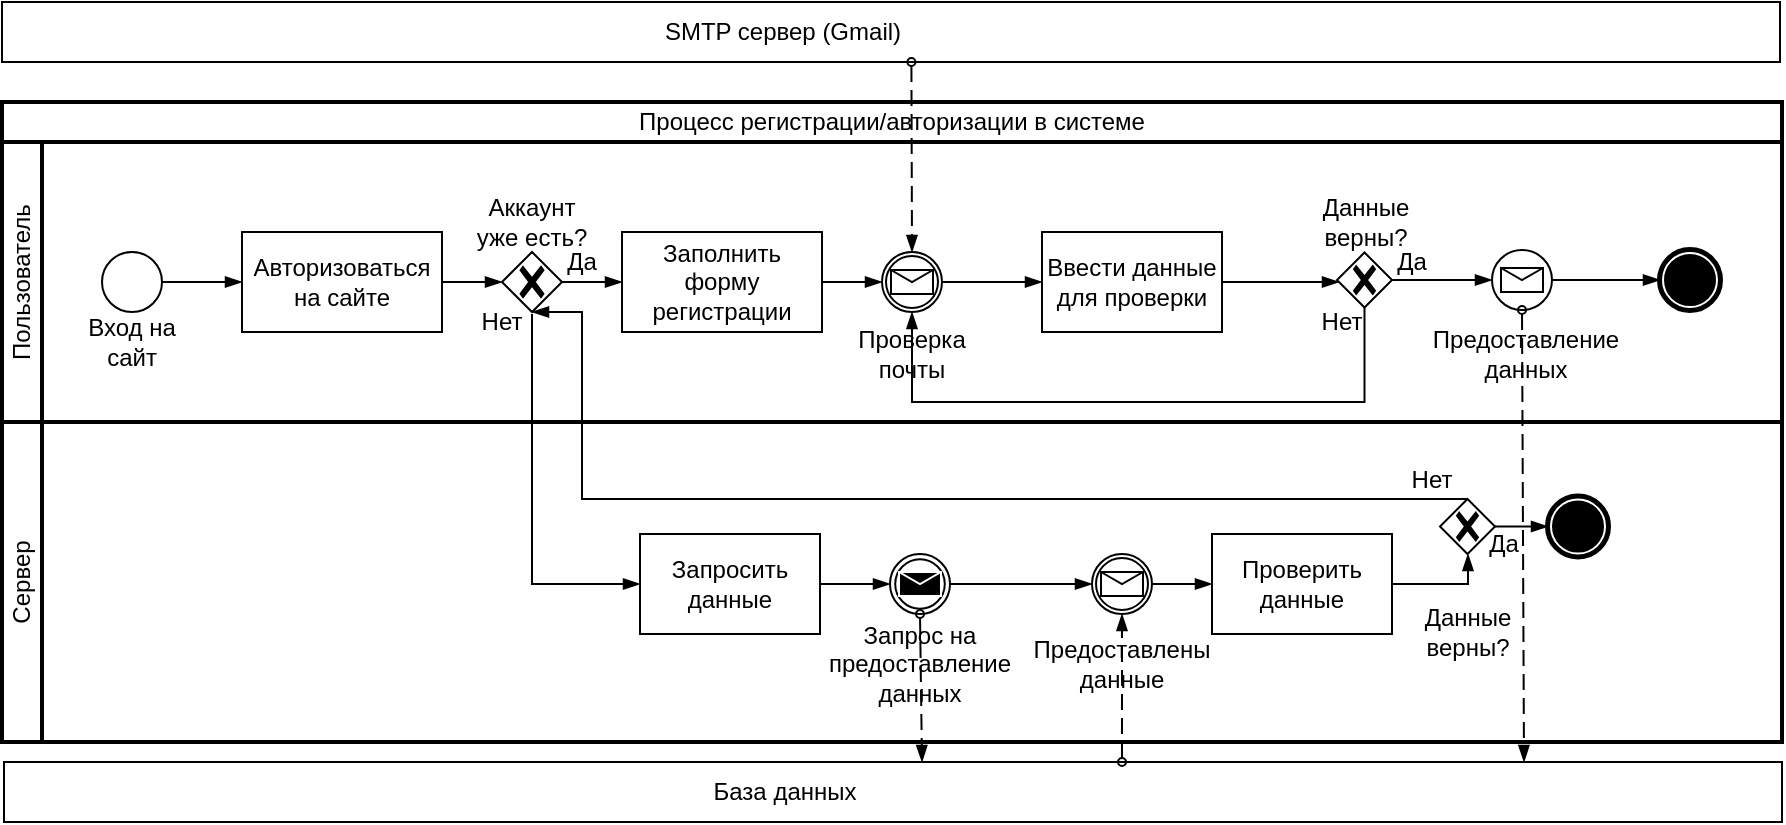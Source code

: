 <mxfile version="26.1.1">
  <diagram name="Страница — 1" id="M4P3ON-bltGHgMy2eJLH">
    <mxGraphModel dx="1042" dy="565" grid="1" gridSize="10" guides="1" tooltips="1" connect="1" arrows="1" fold="1" page="1" pageScale="1" pageWidth="827" pageHeight="1169" math="0" shadow="0">
      <root>
        <mxCell id="0" />
        <mxCell id="1" parent="0" />
        <mxCell id="zFXYVZWAjd_w_KvNOqfs-1" value="Процесс регистрации/авторизации в системе" style="swimlane;html=1;startSize=20;fontStyle=0;collapsible=0;horizontal=1;swimlaneLine=1;strokeWidth=2;swimlaneFillColor=#ffffff;whiteSpace=wrap;" vertex="1" parent="1">
          <mxGeometry x="30" y="130" width="890" height="200" as="geometry" />
        </mxCell>
        <mxCell id="zFXYVZWAjd_w_KvNOqfs-3" value="Пользователь" style="swimlane;html=1;startSize=20;fontStyle=0;collapsible=0;horizontal=0;swimlaneLine=1;swimlaneFillColor=#ffffff;strokeWidth=2;whiteSpace=wrap;" vertex="1" parent="zFXYVZWAjd_w_KvNOqfs-1">
          <mxGeometry y="20" width="890" height="140" as="geometry" />
        </mxCell>
        <mxCell id="zFXYVZWAjd_w_KvNOqfs-5" value="" style="points=[[0.145,0.145,0],[0.5,0,0],[0.855,0.145,0],[1,0.5,0],[0.855,0.855,0],[0.5,1,0],[0.145,0.855,0],[0,0.5,0]];shape=mxgraph.bpmn.event;html=1;verticalLabelPosition=bottom;labelBackgroundColor=#ffffff;verticalAlign=top;align=center;perimeter=ellipsePerimeter;outlineConnect=0;aspect=fixed;outline=standard;symbol=general;" vertex="1" parent="zFXYVZWAjd_w_KvNOqfs-3">
          <mxGeometry x="50" y="55" width="30" height="30" as="geometry" />
        </mxCell>
        <mxCell id="zFXYVZWAjd_w_KvNOqfs-6" value="Вход на сайт" style="text;html=1;align=center;verticalAlign=middle;whiteSpace=wrap;rounded=0;" vertex="1" parent="zFXYVZWAjd_w_KvNOqfs-3">
          <mxGeometry x="35" y="85" width="60" height="30" as="geometry" />
        </mxCell>
        <mxCell id="zFXYVZWAjd_w_KvNOqfs-7" value="Авторизоваться на сайте" style="points=[[0.25,0,0],[0.5,0,0],[0.75,0,0],[1,0.25,0],[1,0.5,0],[1,0.75,0],[0.75,1,0],[0.5,1,0],[0.25,1,0],[0,0.75,0],[0,0.5,0],[0,0.25,0]];shape=mxgraph.bpmn.task2;whiteSpace=wrap;rectStyle=rounded;size=10;html=1;container=1;expand=0;collapsible=0;taskMarker=abstract;" vertex="1" parent="zFXYVZWAjd_w_KvNOqfs-3">
          <mxGeometry x="120" y="45" width="100" height="50" as="geometry" />
        </mxCell>
        <mxCell id="zFXYVZWAjd_w_KvNOqfs-8" value="" style="points=[[0.25,0.25,0],[0.5,0,0],[0.75,0.25,0],[1,0.5,0],[0.75,0.75,0],[0.5,1,0],[0.25,0.75,0],[0,0.5,0]];shape=mxgraph.bpmn.gateway2;html=1;verticalLabelPosition=bottom;labelBackgroundColor=#ffffff;verticalAlign=top;align=center;perimeter=rhombusPerimeter;outlineConnect=0;outline=none;symbol=none;gwType=exclusive;" vertex="1" parent="zFXYVZWAjd_w_KvNOqfs-3">
          <mxGeometry x="250" y="55" width="30" height="30" as="geometry" />
        </mxCell>
        <mxCell id="zFXYVZWAjd_w_KvNOqfs-17" value="Заполнить форму регистрации" style="points=[[0.25,0,0],[0.5,0,0],[0.75,0,0],[1,0.25,0],[1,0.5,0],[1,0.75,0],[0.75,1,0],[0.5,1,0],[0.25,1,0],[0,0.75,0],[0,0.5,0],[0,0.25,0]];shape=mxgraph.bpmn.task2;whiteSpace=wrap;rectStyle=rounded;size=10;html=1;container=1;expand=0;collapsible=0;taskMarker=abstract;" vertex="1" parent="zFXYVZWAjd_w_KvNOqfs-3">
          <mxGeometry x="310" y="45" width="100" height="50" as="geometry" />
        </mxCell>
        <mxCell id="zFXYVZWAjd_w_KvNOqfs-20" value="" style="points=[[0.145,0.145,0],[0.5,0,0],[0.855,0.145,0],[1,0.5,0],[0.855,0.855,0],[0.5,1,0],[0.145,0.855,0],[0,0.5,0]];shape=mxgraph.bpmn.event;html=1;verticalLabelPosition=bottom;labelBackgroundColor=#ffffff;verticalAlign=top;align=center;perimeter=ellipsePerimeter;outlineConnect=0;aspect=fixed;outline=standard;symbol=message;" vertex="1" parent="zFXYVZWAjd_w_KvNOqfs-3">
          <mxGeometry x="745" y="54" width="30" height="30" as="geometry" />
        </mxCell>
        <mxCell id="zFXYVZWAjd_w_KvNOqfs-21" value="Предоставление данных" style="text;html=1;align=center;verticalAlign=middle;whiteSpace=wrap;rounded=0;" vertex="1" parent="zFXYVZWAjd_w_KvNOqfs-3">
          <mxGeometry x="732" y="91" width="60" height="30" as="geometry" />
        </mxCell>
        <mxCell id="zFXYVZWAjd_w_KvNOqfs-23" value="Аккаунт уже есть?" style="text;html=1;align=center;verticalAlign=middle;whiteSpace=wrap;rounded=0;" vertex="1" parent="zFXYVZWAjd_w_KvNOqfs-3">
          <mxGeometry x="235" y="25" width="60" height="30" as="geometry" />
        </mxCell>
        <mxCell id="zFXYVZWAjd_w_KvNOqfs-24" value="" style="points=[[0.145,0.145,0],[0.5,0,0],[0.855,0.145,0],[1,0.5,0],[0.855,0.855,0],[0.5,1,0],[0.145,0.855,0],[0,0.5,0]];shape=mxgraph.bpmn.event;html=1;verticalLabelPosition=bottom;labelBackgroundColor=#ffffff;verticalAlign=top;align=center;perimeter=ellipsePerimeter;outlineConnect=0;aspect=fixed;outline=end;symbol=terminate;" vertex="1" parent="zFXYVZWAjd_w_KvNOqfs-3">
          <mxGeometry x="829" y="54" width="30" height="30" as="geometry" />
        </mxCell>
        <mxCell id="zFXYVZWAjd_w_KvNOqfs-26" value="" style="edgeStyle=elbowEdgeStyle;fontSize=12;html=1;endArrow=blockThin;endFill=1;rounded=0;exitX=1;exitY=0.5;exitDx=0;exitDy=0;exitPerimeter=0;entryX=0;entryY=0.5;entryDx=0;entryDy=0;entryPerimeter=0;" edge="1" parent="zFXYVZWAjd_w_KvNOqfs-3" source="zFXYVZWAjd_w_KvNOqfs-5" target="zFXYVZWAjd_w_KvNOqfs-7">
          <mxGeometry width="160" relative="1" as="geometry">
            <mxPoint x="330" y="150" as="sourcePoint" />
            <mxPoint x="490" y="150" as="targetPoint" />
          </mxGeometry>
        </mxCell>
        <mxCell id="zFXYVZWAjd_w_KvNOqfs-30" value="" style="edgeStyle=elbowEdgeStyle;fontSize=12;html=1;endArrow=blockThin;endFill=1;rounded=0;exitX=1;exitY=0.5;exitDx=0;exitDy=0;exitPerimeter=0;" edge="1" parent="zFXYVZWAjd_w_KvNOqfs-3" source="zFXYVZWAjd_w_KvNOqfs-17">
          <mxGeometry width="160" relative="1" as="geometry">
            <mxPoint x="430" y="190" as="sourcePoint" />
            <mxPoint x="440" y="70" as="targetPoint" />
          </mxGeometry>
        </mxCell>
        <mxCell id="zFXYVZWAjd_w_KvNOqfs-48" value="" style="points=[[0.145,0.145,0],[0.5,0,0],[0.855,0.145,0],[1,0.5,0],[0.855,0.855,0],[0.5,1,0],[0.145,0.855,0],[0,0.5,0]];shape=mxgraph.bpmn.event;html=1;verticalLabelPosition=bottom;labelBackgroundColor=#ffffff;verticalAlign=top;align=center;perimeter=ellipsePerimeter;outlineConnect=0;aspect=fixed;outline=catching;symbol=message;" vertex="1" parent="zFXYVZWAjd_w_KvNOqfs-3">
          <mxGeometry x="440" y="55" width="30" height="30" as="geometry" />
        </mxCell>
        <mxCell id="zFXYVZWAjd_w_KvNOqfs-51" value="Проверка почты" style="text;html=1;align=center;verticalAlign=middle;whiteSpace=wrap;rounded=0;" vertex="1" parent="zFXYVZWAjd_w_KvNOqfs-3">
          <mxGeometry x="425" y="91" width="60" height="30" as="geometry" />
        </mxCell>
        <mxCell id="zFXYVZWAjd_w_KvNOqfs-52" value="Ввести данные для проверки" style="points=[[0.25,0,0],[0.5,0,0],[0.75,0,0],[1,0.25,0],[1,0.5,0],[1,0.75,0],[0.75,1,0],[0.5,1,0],[0.25,1,0],[0,0.75,0],[0,0.5,0],[0,0.25,0]];shape=mxgraph.bpmn.task2;whiteSpace=wrap;rectStyle=rounded;size=10;html=1;container=1;expand=0;collapsible=0;taskMarker=abstract;" vertex="1" parent="zFXYVZWAjd_w_KvNOqfs-3">
          <mxGeometry x="520" y="45" width="90" height="50" as="geometry" />
        </mxCell>
        <mxCell id="zFXYVZWAjd_w_KvNOqfs-55" value="" style="edgeStyle=elbowEdgeStyle;fontSize=12;html=1;endArrow=blockThin;endFill=1;rounded=0;exitX=1;exitY=0.5;exitDx=0;exitDy=0;exitPerimeter=0;entryX=0;entryY=0.5;entryDx=0;entryDy=0;entryPerimeter=0;" edge="1" parent="zFXYVZWAjd_w_KvNOqfs-3" source="zFXYVZWAjd_w_KvNOqfs-48" target="zFXYVZWAjd_w_KvNOqfs-52">
          <mxGeometry width="160" relative="1" as="geometry">
            <mxPoint x="390" y="120" as="sourcePoint" />
            <mxPoint x="550" y="120" as="targetPoint" />
          </mxGeometry>
        </mxCell>
        <mxCell id="zFXYVZWAjd_w_KvNOqfs-58" value="Данные верны?" style="text;html=1;align=center;verticalAlign=middle;whiteSpace=wrap;rounded=0;" vertex="1" parent="zFXYVZWAjd_w_KvNOqfs-3">
          <mxGeometry x="652" y="25" width="60" height="30" as="geometry" />
        </mxCell>
        <mxCell id="zFXYVZWAjd_w_KvNOqfs-31" value="" style="edgeStyle=elbowEdgeStyle;fontSize=12;html=1;endArrow=blockThin;endFill=1;rounded=0;exitX=1;exitY=0.5;exitDx=0;exitDy=0;exitPerimeter=0;entryX=0;entryY=0.5;entryDx=0;entryDy=0;entryPerimeter=0;" edge="1" parent="zFXYVZWAjd_w_KvNOqfs-3" source="zFXYVZWAjd_w_KvNOqfs-20" target="zFXYVZWAjd_w_KvNOqfs-24">
          <mxGeometry width="160" relative="1" as="geometry">
            <mxPoint x="729" y="190" as="sourcePoint" />
            <mxPoint x="829" y="70" as="targetPoint" />
          </mxGeometry>
        </mxCell>
        <mxCell id="zFXYVZWAjd_w_KvNOqfs-65" value="Да" style="text;html=1;strokeColor=none;fillColor=none;align=center;verticalAlign=middle;whiteSpace=wrap;rounded=0;" vertex="1" parent="zFXYVZWAjd_w_KvNOqfs-3">
          <mxGeometry x="665" y="45" width="80" height="30" as="geometry" />
        </mxCell>
        <mxCell id="zFXYVZWAjd_w_KvNOqfs-88" value="Да" style="text;html=1;strokeColor=none;fillColor=none;align=center;verticalAlign=middle;whiteSpace=wrap;rounded=0;" vertex="1" parent="zFXYVZWAjd_w_KvNOqfs-3">
          <mxGeometry x="250" y="45" width="80" height="30" as="geometry" />
        </mxCell>
        <mxCell id="zFXYVZWAjd_w_KvNOqfs-89" value="Нет" style="text;html=1;strokeColor=none;fillColor=none;align=center;verticalAlign=middle;whiteSpace=wrap;rounded=0;" vertex="1" parent="zFXYVZWAjd_w_KvNOqfs-3">
          <mxGeometry x="210" y="75" width="80" height="30" as="geometry" />
        </mxCell>
        <mxCell id="zFXYVZWAjd_w_KvNOqfs-90" value="Нет" style="text;html=1;strokeColor=none;fillColor=none;align=center;verticalAlign=middle;whiteSpace=wrap;rounded=0;" vertex="1" parent="zFXYVZWAjd_w_KvNOqfs-3">
          <mxGeometry x="630" y="75" width="80" height="30" as="geometry" />
        </mxCell>
        <mxCell id="zFXYVZWAjd_w_KvNOqfs-49" value="" style="dashed=1;dashPattern=8 4;endArrow=blockThin;endFill=1;startArrow=oval;startFill=0;endSize=6;startSize=4;html=1;rounded=0;entryX=0.5;entryY=0;entryDx=0;entryDy=0;entryPerimeter=0;" edge="1" parent="zFXYVZWAjd_w_KvNOqfs-1" target="zFXYVZWAjd_w_KvNOqfs-48">
          <mxGeometry width="160" relative="1" as="geometry">
            <mxPoint x="454.71" y="-20" as="sourcePoint" />
            <mxPoint x="454.71" y="54" as="targetPoint" />
          </mxGeometry>
        </mxCell>
        <mxCell id="zFXYVZWAjd_w_KvNOqfs-4" value="Сервер" style="swimlane;html=1;startSize=20;fontStyle=0;collapsible=0;horizontal=0;swimlaneLine=1;swimlaneFillColor=#ffffff;strokeWidth=2;whiteSpace=wrap;" vertex="1" parent="1">
          <mxGeometry x="30" y="290" width="890" height="160" as="geometry" />
        </mxCell>
        <mxCell id="zFXYVZWAjd_w_KvNOqfs-10" value="Проверить данные" style="points=[[0.25,0,0],[0.5,0,0],[0.75,0,0],[1,0.25,0],[1,0.5,0],[1,0.75,0],[0.75,1,0],[0.5,1,0],[0.25,1,0],[0,0.75,0],[0,0.5,0],[0,0.25,0]];shape=mxgraph.bpmn.task2;whiteSpace=wrap;rectStyle=rounded;size=10;html=1;container=1;expand=0;collapsible=0;taskMarker=abstract;" vertex="1" parent="zFXYVZWAjd_w_KvNOqfs-4">
          <mxGeometry x="605" y="56" width="90" height="50" as="geometry" />
        </mxCell>
        <mxCell id="zFXYVZWAjd_w_KvNOqfs-9" value="Запросить данные" style="points=[[0.25,0,0],[0.5,0,0],[0.75,0,0],[1,0.25,0],[1,0.5,0],[1,0.75,0],[0.75,1,0],[0.5,1,0],[0.25,1,0],[0,0.75,0],[0,0.5,0],[0,0.25,0]];shape=mxgraph.bpmn.task2;whiteSpace=wrap;rectStyle=rounded;size=10;html=1;container=1;expand=0;collapsible=0;taskMarker=abstract;" vertex="1" parent="zFXYVZWAjd_w_KvNOqfs-4">
          <mxGeometry x="319" y="56" width="90" height="50" as="geometry" />
        </mxCell>
        <mxCell id="zFXYVZWAjd_w_KvNOqfs-13" value="" style="points=[[0.145,0.145,0],[0.5,0,0],[0.855,0.145,0],[1,0.5,0],[0.855,0.855,0],[0.5,1,0],[0.145,0.855,0],[0,0.5,0]];shape=mxgraph.bpmn.event;html=1;verticalLabelPosition=bottom;labelBackgroundColor=#ffffff;verticalAlign=top;align=center;perimeter=ellipsePerimeter;outlineConnect=0;aspect=fixed;outline=throwing;symbol=message;" vertex="1" parent="zFXYVZWAjd_w_KvNOqfs-4">
          <mxGeometry x="444" y="66" width="30" height="30" as="geometry" />
        </mxCell>
        <mxCell id="zFXYVZWAjd_w_KvNOqfs-14" value="" style="points=[[0.145,0.145,0],[0.5,0,0],[0.855,0.145,0],[1,0.5,0],[0.855,0.855,0],[0.5,1,0],[0.145,0.855,0],[0,0.5,0]];shape=mxgraph.bpmn.event;html=1;verticalLabelPosition=bottom;labelBackgroundColor=#ffffff;verticalAlign=top;align=center;perimeter=ellipsePerimeter;outlineConnect=0;aspect=fixed;outline=catching;symbol=message;" vertex="1" parent="zFXYVZWAjd_w_KvNOqfs-4">
          <mxGeometry x="545" y="66" width="30" height="30" as="geometry" />
        </mxCell>
        <mxCell id="zFXYVZWAjd_w_KvNOqfs-15" value="Запрос на предоставление данных" style="text;html=1;align=center;verticalAlign=middle;whiteSpace=wrap;rounded=0;" vertex="1" parent="zFXYVZWAjd_w_KvNOqfs-4">
          <mxGeometry x="429" y="106" width="60" height="30" as="geometry" />
        </mxCell>
        <mxCell id="zFXYVZWAjd_w_KvNOqfs-16" value="Предоставлены данные" style="text;html=1;align=center;verticalAlign=middle;whiteSpace=wrap;rounded=0;" vertex="1" parent="zFXYVZWAjd_w_KvNOqfs-4">
          <mxGeometry x="530" y="106" width="60" height="30" as="geometry" />
        </mxCell>
        <mxCell id="zFXYVZWAjd_w_KvNOqfs-18" value="" style="points=[[0.145,0.145,0],[0.5,0,0],[0.855,0.145,0],[1,0.5,0],[0.855,0.855,0],[0.5,1,0],[0.145,0.855,0],[0,0.5,0]];shape=mxgraph.bpmn.event;html=1;verticalLabelPosition=bottom;labelBackgroundColor=#ffffff;verticalAlign=top;align=center;perimeter=ellipsePerimeter;outlineConnect=0;aspect=fixed;outline=end;symbol=terminate;" vertex="1" parent="zFXYVZWAjd_w_KvNOqfs-4">
          <mxGeometry x="773" y="37.25" width="30" height="30" as="geometry" />
        </mxCell>
        <mxCell id="zFXYVZWAjd_w_KvNOqfs-19" value="" style="points=[[0.25,0.25,0],[0.5,0,0],[0.75,0.25,0],[1,0.5,0],[0.75,0.75,0],[0.5,1,0],[0.25,0.75,0],[0,0.5,0]];shape=mxgraph.bpmn.gateway2;html=1;verticalLabelPosition=bottom;labelBackgroundColor=#ffffff;verticalAlign=top;align=center;perimeter=rhombusPerimeter;outlineConnect=0;outline=none;symbol=none;gwType=exclusive;" vertex="1" parent="zFXYVZWAjd_w_KvNOqfs-4">
          <mxGeometry x="719" y="38.5" width="27.5" height="27.5" as="geometry" />
        </mxCell>
        <mxCell id="zFXYVZWAjd_w_KvNOqfs-22" value="Данные верны?" style="text;html=1;align=center;verticalAlign=middle;whiteSpace=wrap;rounded=0;" vertex="1" parent="zFXYVZWAjd_w_KvNOqfs-4">
          <mxGeometry x="702.75" y="90" width="60" height="30" as="geometry" />
        </mxCell>
        <mxCell id="zFXYVZWAjd_w_KvNOqfs-32" value="" style="edgeStyle=elbowEdgeStyle;fontSize=12;html=1;endArrow=blockThin;endFill=1;rounded=0;exitX=1;exitY=0.5;exitDx=0;exitDy=0;exitPerimeter=0;entryX=0;entryY=0.5;entryDx=0;entryDy=0;entryPerimeter=0;" edge="1" parent="zFXYVZWAjd_w_KvNOqfs-4" source="zFXYVZWAjd_w_KvNOqfs-9" target="zFXYVZWAjd_w_KvNOqfs-13">
          <mxGeometry width="160" relative="1" as="geometry">
            <mxPoint x="429" y="51" as="sourcePoint" />
            <mxPoint x="589" y="51" as="targetPoint" />
          </mxGeometry>
        </mxCell>
        <mxCell id="zFXYVZWAjd_w_KvNOqfs-33" value="" style="edgeStyle=elbowEdgeStyle;fontSize=12;html=1;endArrow=blockThin;endFill=1;rounded=0;exitX=1;exitY=0.5;exitDx=0;exitDy=0;exitPerimeter=0;entryX=0;entryY=0.5;entryDx=0;entryDy=0;entryPerimeter=0;" edge="1" parent="zFXYVZWAjd_w_KvNOqfs-4" source="zFXYVZWAjd_w_KvNOqfs-13" target="zFXYVZWAjd_w_KvNOqfs-14">
          <mxGeometry width="160" relative="1" as="geometry">
            <mxPoint x="429" y="51" as="sourcePoint" />
            <mxPoint x="589" y="51" as="targetPoint" />
          </mxGeometry>
        </mxCell>
        <mxCell id="zFXYVZWAjd_w_KvNOqfs-34" value="" style="edgeStyle=elbowEdgeStyle;fontSize=12;html=1;endArrow=blockThin;endFill=1;rounded=0;exitX=1;exitY=0.5;exitDx=0;exitDy=0;exitPerimeter=0;entryX=0;entryY=0.5;entryDx=0;entryDy=0;entryPerimeter=0;" edge="1" parent="zFXYVZWAjd_w_KvNOqfs-4" source="zFXYVZWAjd_w_KvNOqfs-14" target="zFXYVZWAjd_w_KvNOqfs-10">
          <mxGeometry width="160" relative="1" as="geometry">
            <mxPoint x="429" y="51" as="sourcePoint" />
            <mxPoint x="589" y="51" as="targetPoint" />
          </mxGeometry>
        </mxCell>
        <mxCell id="zFXYVZWAjd_w_KvNOqfs-35" value="" style="edgeStyle=elbowEdgeStyle;fontSize=12;html=1;endArrow=blockThin;endFill=1;rounded=0;exitX=1;exitY=0.5;exitDx=0;exitDy=0;exitPerimeter=0;entryX=0.5;entryY=1;entryDx=0;entryDy=0;entryPerimeter=0;" edge="1" parent="zFXYVZWAjd_w_KvNOqfs-4" source="zFXYVZWAjd_w_KvNOqfs-10" target="zFXYVZWAjd_w_KvNOqfs-19">
          <mxGeometry width="160" relative="1" as="geometry">
            <mxPoint x="429" y="51" as="sourcePoint" />
            <mxPoint x="719" y="80.75" as="targetPoint" />
            <Array as="points">
              <mxPoint x="733" y="70" />
            </Array>
          </mxGeometry>
        </mxCell>
        <mxCell id="zFXYVZWAjd_w_KvNOqfs-42" value="" style="edgeStyle=elbowEdgeStyle;fontSize=12;html=1;endArrow=blockThin;endFill=1;rounded=0;exitX=1;exitY=0.5;exitDx=0;exitDy=0;exitPerimeter=0;entryX=0;entryY=0.5;entryDx=0;entryDy=0;entryPerimeter=0;" edge="1" parent="zFXYVZWAjd_w_KvNOqfs-4" source="zFXYVZWAjd_w_KvNOqfs-19" target="zFXYVZWAjd_w_KvNOqfs-18">
          <mxGeometry width="160" relative="1" as="geometry">
            <mxPoint x="529" y="60" as="sourcePoint" />
            <mxPoint x="689" y="60" as="targetPoint" />
          </mxGeometry>
        </mxCell>
        <mxCell id="zFXYVZWAjd_w_KvNOqfs-87" value="Да" style="text;html=1;strokeColor=none;fillColor=none;align=center;verticalAlign=middle;whiteSpace=wrap;rounded=0;" vertex="1" parent="zFXYVZWAjd_w_KvNOqfs-4">
          <mxGeometry x="711" y="46" width="80" height="30" as="geometry" />
        </mxCell>
        <mxCell id="zFXYVZWAjd_w_KvNOqfs-91" value="Нет" style="text;html=1;strokeColor=none;fillColor=none;align=center;verticalAlign=middle;whiteSpace=wrap;rounded=0;" vertex="1" parent="zFXYVZWAjd_w_KvNOqfs-4">
          <mxGeometry x="674.5" y="14" width="80" height="30" as="geometry" />
        </mxCell>
        <mxCell id="zFXYVZWAjd_w_KvNOqfs-11" value="" style="swimlane;html=1;startSize=20;fontStyle=0;collapsible=0;horizontal=0;swimlaneLine=0;fillColor=none;whiteSpace=wrap;" vertex="1" parent="1">
          <mxGeometry x="31" y="460" width="889" height="30" as="geometry" />
        </mxCell>
        <mxCell id="zFXYVZWAjd_w_KvNOqfs-12" value="База данных" style="text;html=1;align=center;verticalAlign=middle;resizable=0;points=[];autosize=1;strokeColor=none;fillColor=none;" vertex="1" parent="zFXYVZWAjd_w_KvNOqfs-11">
          <mxGeometry x="345" width="90" height="30" as="geometry" />
        </mxCell>
        <mxCell id="zFXYVZWAjd_w_KvNOqfs-27" value="" style="edgeStyle=elbowEdgeStyle;fontSize=12;html=1;endArrow=blockThin;endFill=1;rounded=0;exitX=1;exitY=0.5;exitDx=0;exitDy=0;exitPerimeter=0;" edge="1" parent="1" source="zFXYVZWAjd_w_KvNOqfs-7">
          <mxGeometry width="160" relative="1" as="geometry">
            <mxPoint x="360" y="300" as="sourcePoint" />
            <mxPoint x="280" y="220" as="targetPoint" />
          </mxGeometry>
        </mxCell>
        <mxCell id="zFXYVZWAjd_w_KvNOqfs-28" value="" style="edgeStyle=elbowEdgeStyle;fontSize=12;html=1;endArrow=blockThin;endFill=1;rounded=0;" edge="1" parent="1">
          <mxGeometry width="160" relative="1" as="geometry">
            <mxPoint x="310" y="220" as="sourcePoint" />
            <mxPoint x="340" y="220" as="targetPoint" />
          </mxGeometry>
        </mxCell>
        <mxCell id="zFXYVZWAjd_w_KvNOqfs-29" value="" style="edgeStyle=elbowEdgeStyle;fontSize=12;html=1;endArrow=blockThin;endFill=1;rounded=0;exitX=0.5;exitY=1;exitDx=0;exitDy=0;exitPerimeter=0;entryX=0;entryY=0.5;entryDx=0;entryDy=0;entryPerimeter=0;" edge="1" parent="1" target="zFXYVZWAjd_w_KvNOqfs-9">
          <mxGeometry width="160" relative="1" as="geometry">
            <mxPoint x="295" y="236" as="sourcePoint" />
            <mxPoint x="480" y="301" as="targetPoint" />
            <Array as="points">
              <mxPoint x="295" y="331" />
            </Array>
          </mxGeometry>
        </mxCell>
        <mxCell id="zFXYVZWAjd_w_KvNOqfs-41" value="" style="edgeStyle=elbowEdgeStyle;fontSize=12;html=1;endArrow=blockThin;endFill=1;rounded=0;exitX=0.5;exitY=0;exitDx=0;exitDy=0;exitPerimeter=0;entryX=0.5;entryY=1;entryDx=0;entryDy=0;entryPerimeter=0;" edge="1" parent="1" source="zFXYVZWAjd_w_KvNOqfs-19" target="zFXYVZWAjd_w_KvNOqfs-8">
          <mxGeometry width="160" relative="1" as="geometry">
            <mxPoint x="400" y="310" as="sourcePoint" />
            <mxPoint x="560" y="310" as="targetPoint" />
            <Array as="points">
              <mxPoint x="320" y="280" />
            </Array>
          </mxGeometry>
        </mxCell>
        <mxCell id="zFXYVZWAjd_w_KvNOqfs-43" value="" style="dashed=1;dashPattern=8 4;endArrow=blockThin;endFill=1;startArrow=oval;startFill=0;endSize=6;startSize=4;html=1;rounded=0;exitX=0.5;exitY=1;exitDx=0;exitDy=0;exitPerimeter=0;" edge="1" parent="1" source="zFXYVZWAjd_w_KvNOqfs-13">
          <mxGeometry width="160" relative="1" as="geometry">
            <mxPoint x="490" y="390" as="sourcePoint" />
            <mxPoint x="490" y="460" as="targetPoint" />
          </mxGeometry>
        </mxCell>
        <mxCell id="zFXYVZWAjd_w_KvNOqfs-44" value="" style="dashed=1;dashPattern=8 4;endArrow=blockThin;endFill=1;startArrow=oval;startFill=0;endSize=6;startSize=4;html=1;rounded=0;entryX=0.5;entryY=1;entryDx=0;entryDy=0;entryPerimeter=0;" edge="1" parent="1" target="zFXYVZWAjd_w_KvNOqfs-14">
          <mxGeometry width="160" relative="1" as="geometry">
            <mxPoint x="590" y="460" as="sourcePoint" />
            <mxPoint x="570" y="380" as="targetPoint" />
          </mxGeometry>
        </mxCell>
        <mxCell id="zFXYVZWAjd_w_KvNOqfs-45" value="" style="dashed=1;dashPattern=8 4;endArrow=blockThin;endFill=1;startArrow=oval;startFill=0;endSize=6;startSize=4;html=1;rounded=0;exitX=0.5;exitY=1;exitDx=0;exitDy=0;exitPerimeter=0;" edge="1" parent="1" source="zFXYVZWAjd_w_KvNOqfs-20">
          <mxGeometry width="160" relative="1" as="geometry">
            <mxPoint x="728" y="280" as="sourcePoint" />
            <mxPoint x="791" y="460" as="targetPoint" />
          </mxGeometry>
        </mxCell>
        <mxCell id="zFXYVZWAjd_w_KvNOqfs-46" value="" style="swimlane;html=1;startSize=20;fontStyle=0;collapsible=0;horizontal=0;swimlaneLine=0;fillColor=none;whiteSpace=wrap;" vertex="1" parent="1">
          <mxGeometry x="30" y="80" width="889" height="30" as="geometry" />
        </mxCell>
        <mxCell id="zFXYVZWAjd_w_KvNOqfs-47" value="SMTP сервер (Gmail)" style="text;html=1;align=center;verticalAlign=middle;resizable=0;points=[];autosize=1;strokeColor=none;fillColor=none;" vertex="1" parent="zFXYVZWAjd_w_KvNOqfs-46">
          <mxGeometry x="320" width="140" height="30" as="geometry" />
        </mxCell>
        <mxCell id="zFXYVZWAjd_w_KvNOqfs-57" value="" style="points=[[0.25,0.25,0],[0.5,0,0],[0.75,0.25,0],[1,0.5,0],[0.75,0.75,0],[0.5,1,0],[0.25,0.75,0],[0,0.5,0]];shape=mxgraph.bpmn.gateway2;html=1;verticalLabelPosition=bottom;labelBackgroundColor=#ffffff;verticalAlign=top;align=center;perimeter=rhombusPerimeter;outlineConnect=0;outline=none;symbol=none;gwType=exclusive;" vertex="1" parent="1">
          <mxGeometry x="697.5" y="205.25" width="27.5" height="27.5" as="geometry" />
        </mxCell>
        <mxCell id="zFXYVZWAjd_w_KvNOqfs-61" value="" style="edgeStyle=elbowEdgeStyle;fontSize=12;html=1;endArrow=blockThin;endFill=1;rounded=0;exitX=1;exitY=0.5;exitDx=0;exitDy=0;exitPerimeter=0;" edge="1" parent="1" source="zFXYVZWAjd_w_KvNOqfs-52" target="zFXYVZWAjd_w_KvNOqfs-57">
          <mxGeometry width="160" relative="1" as="geometry">
            <mxPoint x="640" y="220" as="sourcePoint" />
            <mxPoint x="720" y="220" as="targetPoint" />
            <Array as="points">
              <mxPoint x="690" y="220" />
            </Array>
          </mxGeometry>
        </mxCell>
        <mxCell id="zFXYVZWAjd_w_KvNOqfs-63" value="" style="edgeStyle=elbowEdgeStyle;fontSize=12;html=1;endArrow=blockThin;endFill=1;rounded=0;entryX=0;entryY=0.5;entryDx=0;entryDy=0;entryPerimeter=0;" edge="1" parent="1" source="zFXYVZWAjd_w_KvNOqfs-57" target="zFXYVZWAjd_w_KvNOqfs-20">
          <mxGeometry width="160" relative="1" as="geometry">
            <mxPoint x="620" y="250" as="sourcePoint" />
            <mxPoint x="780" y="250" as="targetPoint" />
          </mxGeometry>
        </mxCell>
        <mxCell id="zFXYVZWAjd_w_KvNOqfs-64" value="" style="edgeStyle=elbowEdgeStyle;fontSize=12;html=1;endArrow=blockThin;endFill=1;rounded=0;exitX=0.5;exitY=1;exitDx=0;exitDy=0;exitPerimeter=0;entryX=0.5;entryY=1;entryDx=0;entryDy=0;entryPerimeter=0;" edge="1" parent="1" source="zFXYVZWAjd_w_KvNOqfs-57" target="zFXYVZWAjd_w_KvNOqfs-48">
          <mxGeometry width="160" relative="1" as="geometry">
            <mxPoint x="520" y="240" as="sourcePoint" />
            <mxPoint x="680" y="240" as="targetPoint" />
            <Array as="points">
              <mxPoint x="700" y="280" />
            </Array>
          </mxGeometry>
        </mxCell>
      </root>
    </mxGraphModel>
  </diagram>
</mxfile>
